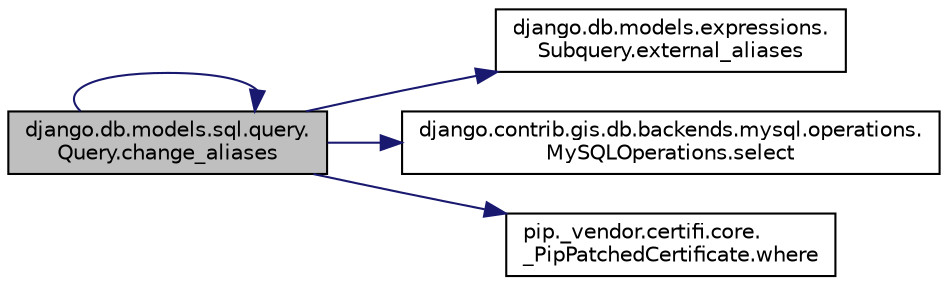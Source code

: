 digraph "django.db.models.sql.query.Query.change_aliases"
{
 // LATEX_PDF_SIZE
  edge [fontname="Helvetica",fontsize="10",labelfontname="Helvetica",labelfontsize="10"];
  node [fontname="Helvetica",fontsize="10",shape=record];
  rankdir="LR";
  Node1 [label="django.db.models.sql.query.\lQuery.change_aliases",height=0.2,width=0.4,color="black", fillcolor="grey75", style="filled", fontcolor="black",tooltip=" "];
  Node1 -> Node1 [color="midnightblue",fontsize="10",style="solid",fontname="Helvetica"];
  Node1 -> Node2 [color="midnightblue",fontsize="10",style="solid",fontname="Helvetica"];
  Node2 [label="django.db.models.expressions.\lSubquery.external_aliases",height=0.2,width=0.4,color="black", fillcolor="white", style="filled",URL="$d9/dc7/classdjango_1_1db_1_1models_1_1expressions_1_1_subquery.html#a95fa4ad4b39145a24b13037cfd936ff3",tooltip=" "];
  Node1 -> Node3 [color="midnightblue",fontsize="10",style="solid",fontname="Helvetica"];
  Node3 [label="django.contrib.gis.db.backends.mysql.operations.\lMySQLOperations.select",height=0.2,width=0.4,color="black", fillcolor="white", style="filled",URL="$d7/d97/classdjango_1_1contrib_1_1gis_1_1db_1_1backends_1_1mysql_1_1operations_1_1_my_s_q_l_operations.html#af84726dd3dafe853d3cd4548bb3df463",tooltip=" "];
  Node1 -> Node4 [color="midnightblue",fontsize="10",style="solid",fontname="Helvetica"];
  Node4 [label="pip._vendor.certifi.core.\l_PipPatchedCertificate.where",height=0.2,width=0.4,color="black", fillcolor="white", style="filled",URL="$d3/df5/classpip_1_1__vendor_1_1certifi_1_1core_1_1___pip_patched_certificate.html#a7cc4a1df1f18e3d7c7fcc2ddcaf98ba4",tooltip=" "];
}
